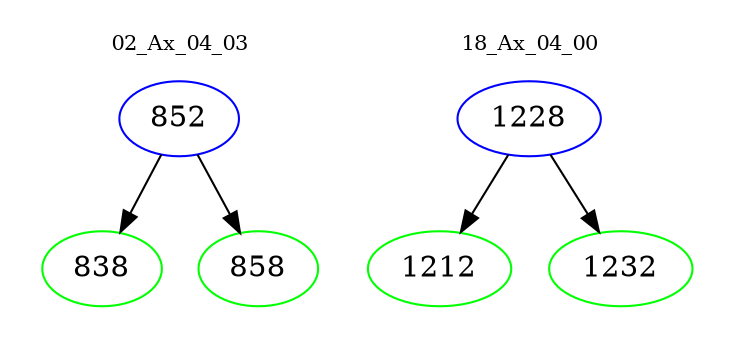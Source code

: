 digraph{
subgraph cluster_0 {
color = white
label = "02_Ax_04_03";
fontsize=10;
T0_852 [label="852", color="blue"]
T0_852 -> T0_838 [color="black"]
T0_838 [label="838", color="green"]
T0_852 -> T0_858 [color="black"]
T0_858 [label="858", color="green"]
}
subgraph cluster_1 {
color = white
label = "18_Ax_04_00";
fontsize=10;
T1_1228 [label="1228", color="blue"]
T1_1228 -> T1_1212 [color="black"]
T1_1212 [label="1212", color="green"]
T1_1228 -> T1_1232 [color="black"]
T1_1232 [label="1232", color="green"]
}
}
